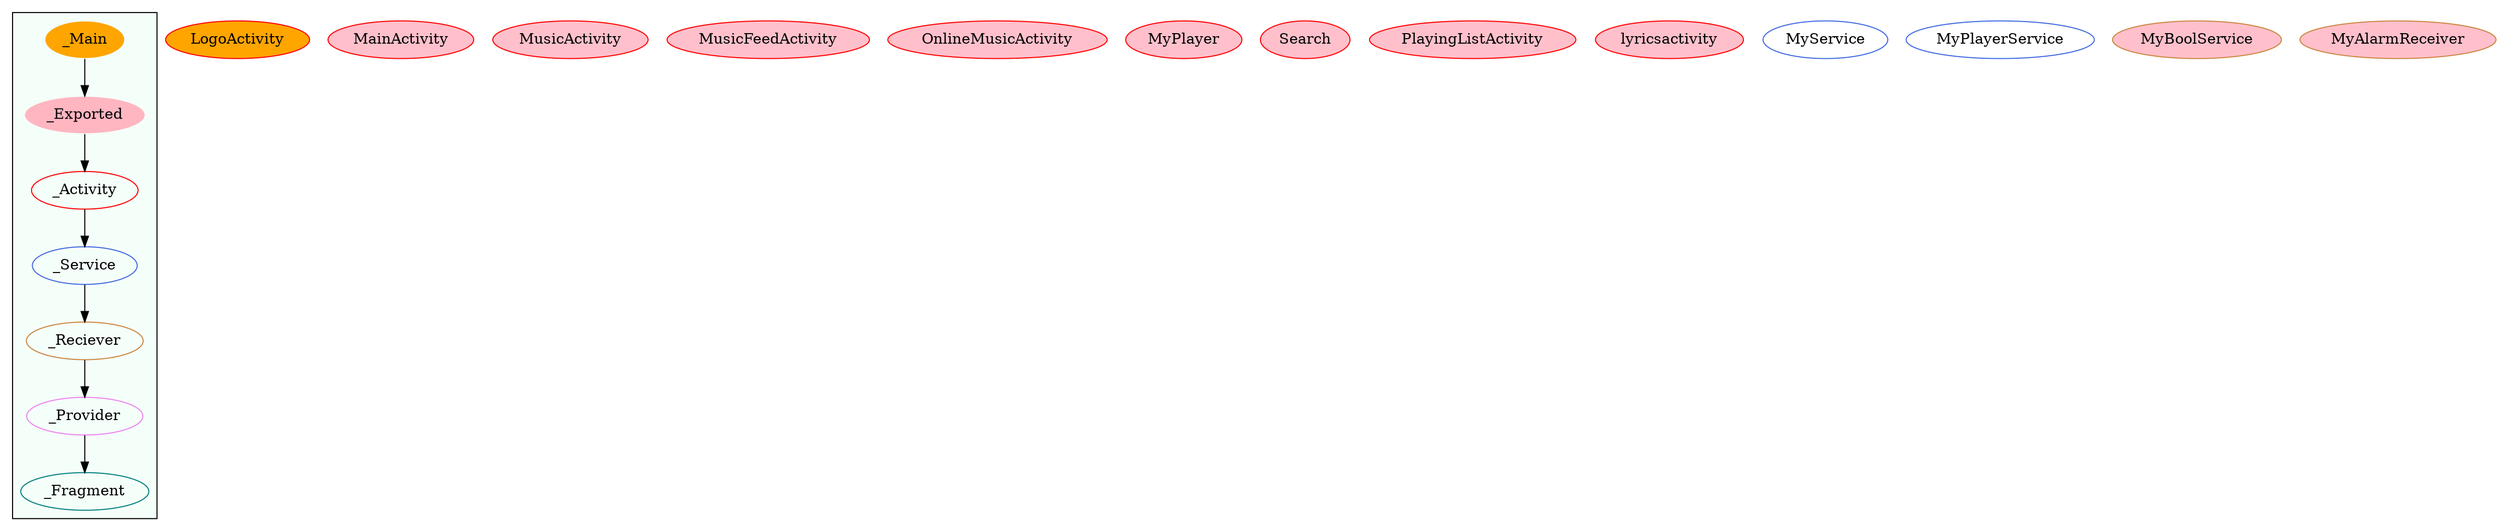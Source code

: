 digraph G {
subgraph cluster_legend{ 
bgcolor=mintcream;
_Activity[color = red];
_Service[color = royalblue];
_Provider[color = violet];
_Reciever[color = peru];
_Fragment[color = teal];
_Main[style=filled, fillcolor=orange, color = mintcream];
_Exported[style=filled, fillcolor=lightpink, color = mintcream];
_Main -> _Exported -> _Activity -> _Service -> _Reciever -> _Provider -> _Fragment; 
}
LogoActivity[style=filled, fillcolor=orange, color = red];
MainActivity[style=filled, fillcolor=pink, color = red];
MusicActivity[style=filled, fillcolor=pink, color = red];
MusicFeedActivity[style=filled, fillcolor=pink, color = red];
OnlineMusicActivity[style=filled, fillcolor=pink, color = red];
MyPlayer[style=filled, fillcolor=pink, color = red];
Search[style=filled, fillcolor=pink, color = red];
PlayingListActivity[style=filled, fillcolor=pink, color = red];
lyricsactivity[style=filled, fillcolor=pink, color = red];
MyService[color = royalblue];
MyPlayerService[color = royalblue];
MyBoolService[style=filled, fillcolor=pink, color = peru];
MyAlarmReceiver[style=filled, fillcolor=pink, color = peru];
}
